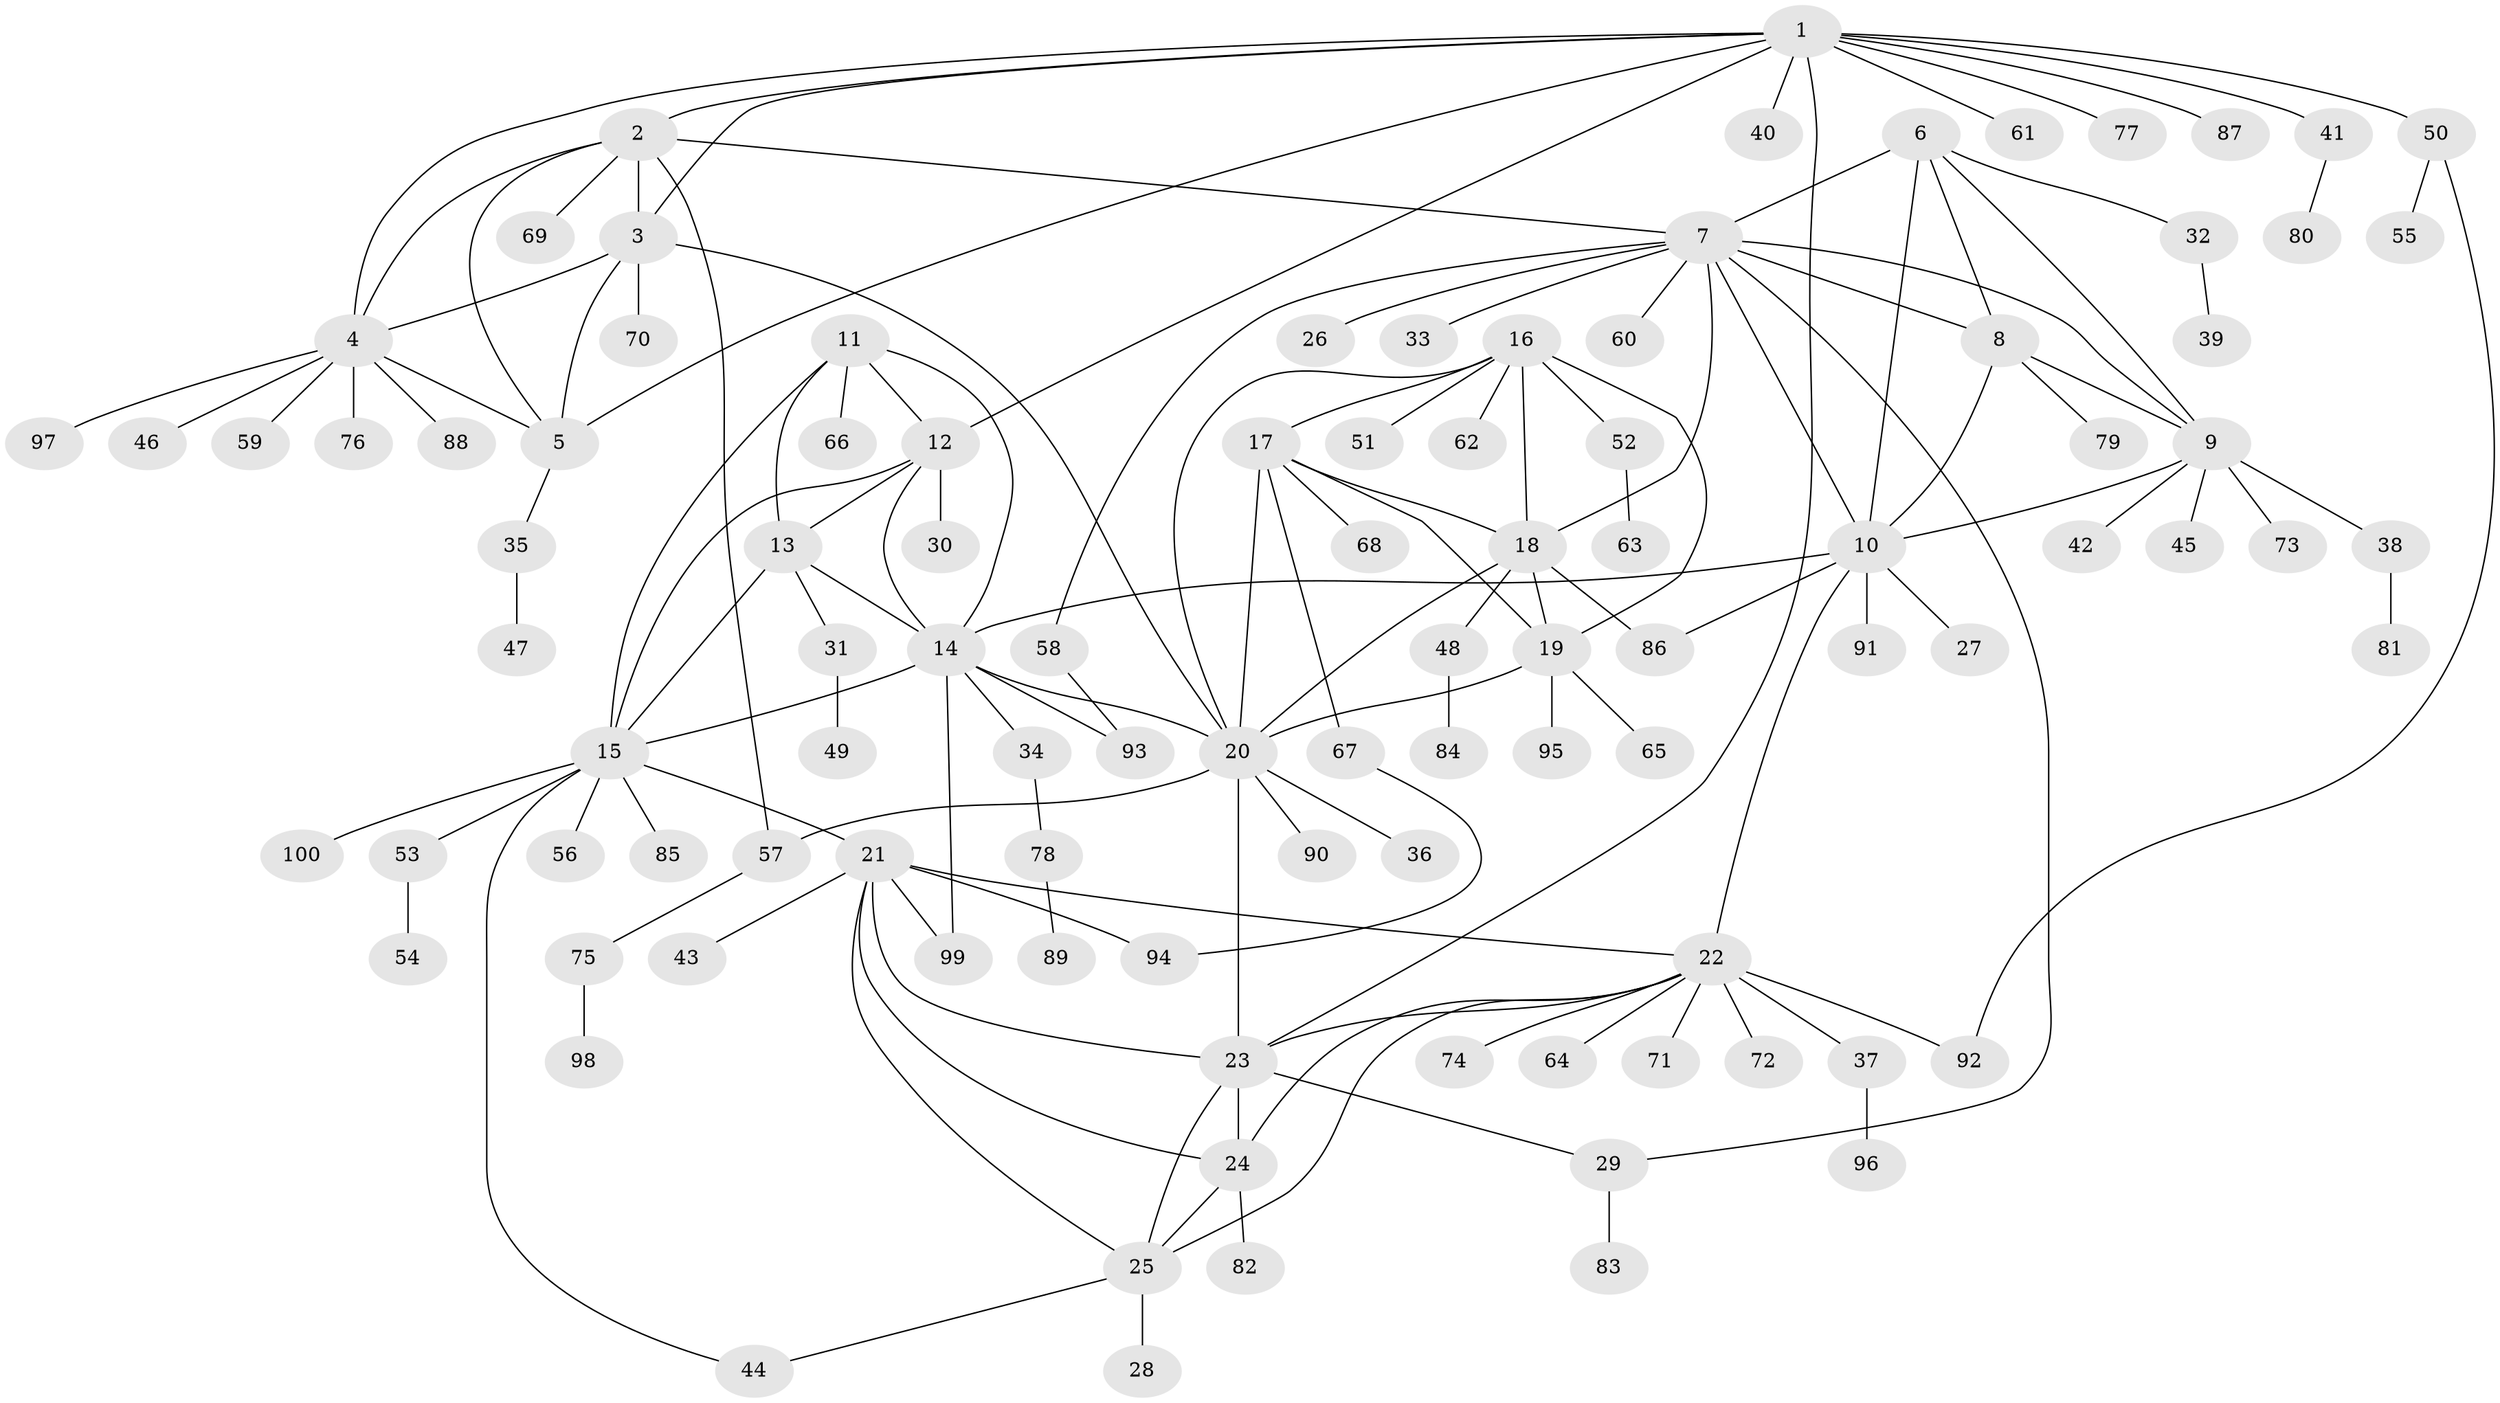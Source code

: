 // coarse degree distribution, {13: 0.025, 3: 0.05, 4: 0.05, 10: 0.025, 8: 0.05, 5: 0.025, 7: 0.025, 11: 0.025, 1: 0.65, 2: 0.075}
// Generated by graph-tools (version 1.1) at 2025/19/03/04/25 18:19:28]
// undirected, 100 vertices, 143 edges
graph export_dot {
graph [start="1"]
  node [color=gray90,style=filled];
  1;
  2;
  3;
  4;
  5;
  6;
  7;
  8;
  9;
  10;
  11;
  12;
  13;
  14;
  15;
  16;
  17;
  18;
  19;
  20;
  21;
  22;
  23;
  24;
  25;
  26;
  27;
  28;
  29;
  30;
  31;
  32;
  33;
  34;
  35;
  36;
  37;
  38;
  39;
  40;
  41;
  42;
  43;
  44;
  45;
  46;
  47;
  48;
  49;
  50;
  51;
  52;
  53;
  54;
  55;
  56;
  57;
  58;
  59;
  60;
  61;
  62;
  63;
  64;
  65;
  66;
  67;
  68;
  69;
  70;
  71;
  72;
  73;
  74;
  75;
  76;
  77;
  78;
  79;
  80;
  81;
  82;
  83;
  84;
  85;
  86;
  87;
  88;
  89;
  90;
  91;
  92;
  93;
  94;
  95;
  96;
  97;
  98;
  99;
  100;
  1 -- 2;
  1 -- 3;
  1 -- 4;
  1 -- 5;
  1 -- 12;
  1 -- 23;
  1 -- 40;
  1 -- 41;
  1 -- 50;
  1 -- 61;
  1 -- 77;
  1 -- 87;
  2 -- 3;
  2 -- 4;
  2 -- 5;
  2 -- 7;
  2 -- 57;
  2 -- 69;
  3 -- 4;
  3 -- 5;
  3 -- 20;
  3 -- 70;
  4 -- 5;
  4 -- 46;
  4 -- 59;
  4 -- 76;
  4 -- 88;
  4 -- 97;
  5 -- 35;
  6 -- 7;
  6 -- 8;
  6 -- 9;
  6 -- 10;
  6 -- 32;
  7 -- 8;
  7 -- 9;
  7 -- 10;
  7 -- 18;
  7 -- 26;
  7 -- 29;
  7 -- 33;
  7 -- 58;
  7 -- 60;
  8 -- 9;
  8 -- 10;
  8 -- 79;
  9 -- 10;
  9 -- 38;
  9 -- 42;
  9 -- 45;
  9 -- 73;
  10 -- 14;
  10 -- 22;
  10 -- 27;
  10 -- 86;
  10 -- 91;
  11 -- 12;
  11 -- 13;
  11 -- 14;
  11 -- 15;
  11 -- 66;
  12 -- 13;
  12 -- 14;
  12 -- 15;
  12 -- 30;
  13 -- 14;
  13 -- 15;
  13 -- 31;
  14 -- 15;
  14 -- 20;
  14 -- 34;
  14 -- 93;
  14 -- 99;
  15 -- 21;
  15 -- 44;
  15 -- 53;
  15 -- 56;
  15 -- 85;
  15 -- 100;
  16 -- 17;
  16 -- 18;
  16 -- 19;
  16 -- 20;
  16 -- 51;
  16 -- 52;
  16 -- 62;
  17 -- 18;
  17 -- 19;
  17 -- 20;
  17 -- 67;
  17 -- 68;
  18 -- 19;
  18 -- 20;
  18 -- 48;
  18 -- 86;
  19 -- 20;
  19 -- 65;
  19 -- 95;
  20 -- 23;
  20 -- 36;
  20 -- 57;
  20 -- 90;
  21 -- 22;
  21 -- 23;
  21 -- 24;
  21 -- 25;
  21 -- 43;
  21 -- 94;
  21 -- 99;
  22 -- 23;
  22 -- 24;
  22 -- 25;
  22 -- 37;
  22 -- 64;
  22 -- 71;
  22 -- 72;
  22 -- 74;
  22 -- 92;
  23 -- 24;
  23 -- 25;
  23 -- 29;
  24 -- 25;
  24 -- 82;
  25 -- 28;
  25 -- 44;
  29 -- 83;
  31 -- 49;
  32 -- 39;
  34 -- 78;
  35 -- 47;
  37 -- 96;
  38 -- 81;
  41 -- 80;
  48 -- 84;
  50 -- 55;
  50 -- 92;
  52 -- 63;
  53 -- 54;
  57 -- 75;
  58 -- 93;
  67 -- 94;
  75 -- 98;
  78 -- 89;
}

